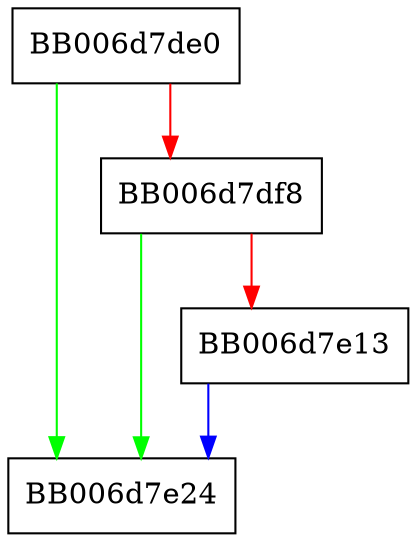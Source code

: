 digraph mac_new {
  node [shape="box"];
  graph [splines=ortho];
  BB006d7de0 -> BB006d7e24 [color="green"];
  BB006d7de0 -> BB006d7df8 [color="red"];
  BB006d7df8 -> BB006d7e24 [color="green"];
  BB006d7df8 -> BB006d7e13 [color="red"];
  BB006d7e13 -> BB006d7e24 [color="blue"];
}